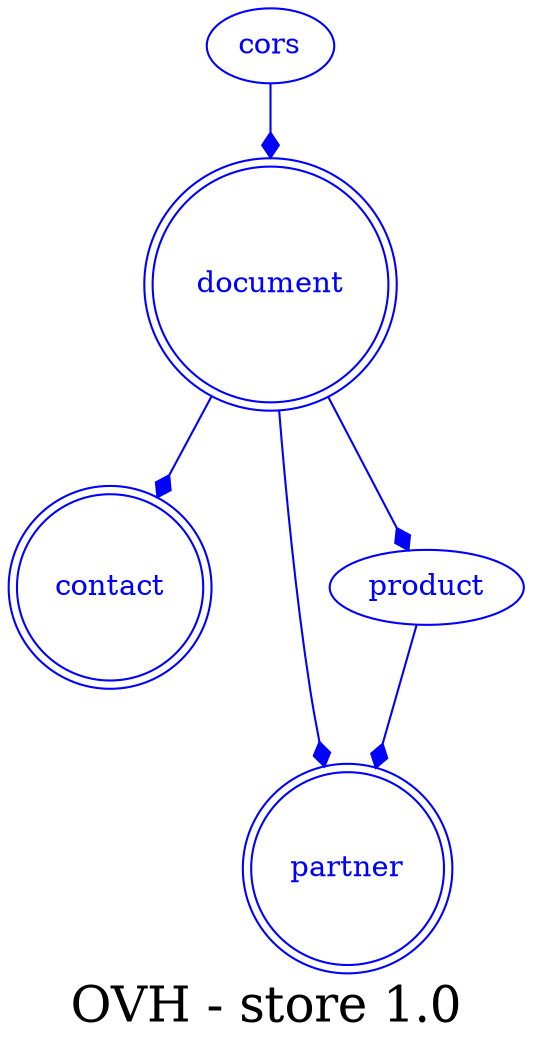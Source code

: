 digraph LexiconGraph {
graph[label="OVH - store 1.0", fontsize=24]
splines=true
"document" [color=blue, fontcolor=blue, shape=doublecircle]
"contact" [color=blue, fontcolor=blue, shape=doublecircle]
"partner" [color=blue, fontcolor=blue, shape=doublecircle]
"cors" -> "document" [color=blue, fontcolor=blue, arrowhead=diamond, arrowtail=none]
"cors" [color=blue, fontcolor=blue, shape=ellipse]
"document" -> "contact" [color=blue, fontcolor=blue, arrowhead=diamond, arrowtail=none]
"document" -> "partner" [color=blue, fontcolor=blue, arrowhead=diamond, arrowtail=none]
"product" -> "partner" [color=blue, fontcolor=blue, arrowhead=diamond, arrowtail=none]
"product" [color=blue, fontcolor=blue, shape=ellipse]
"document" -> "product" [color=blue, fontcolor=blue, arrowhead=diamond, arrowtail=none]
}
